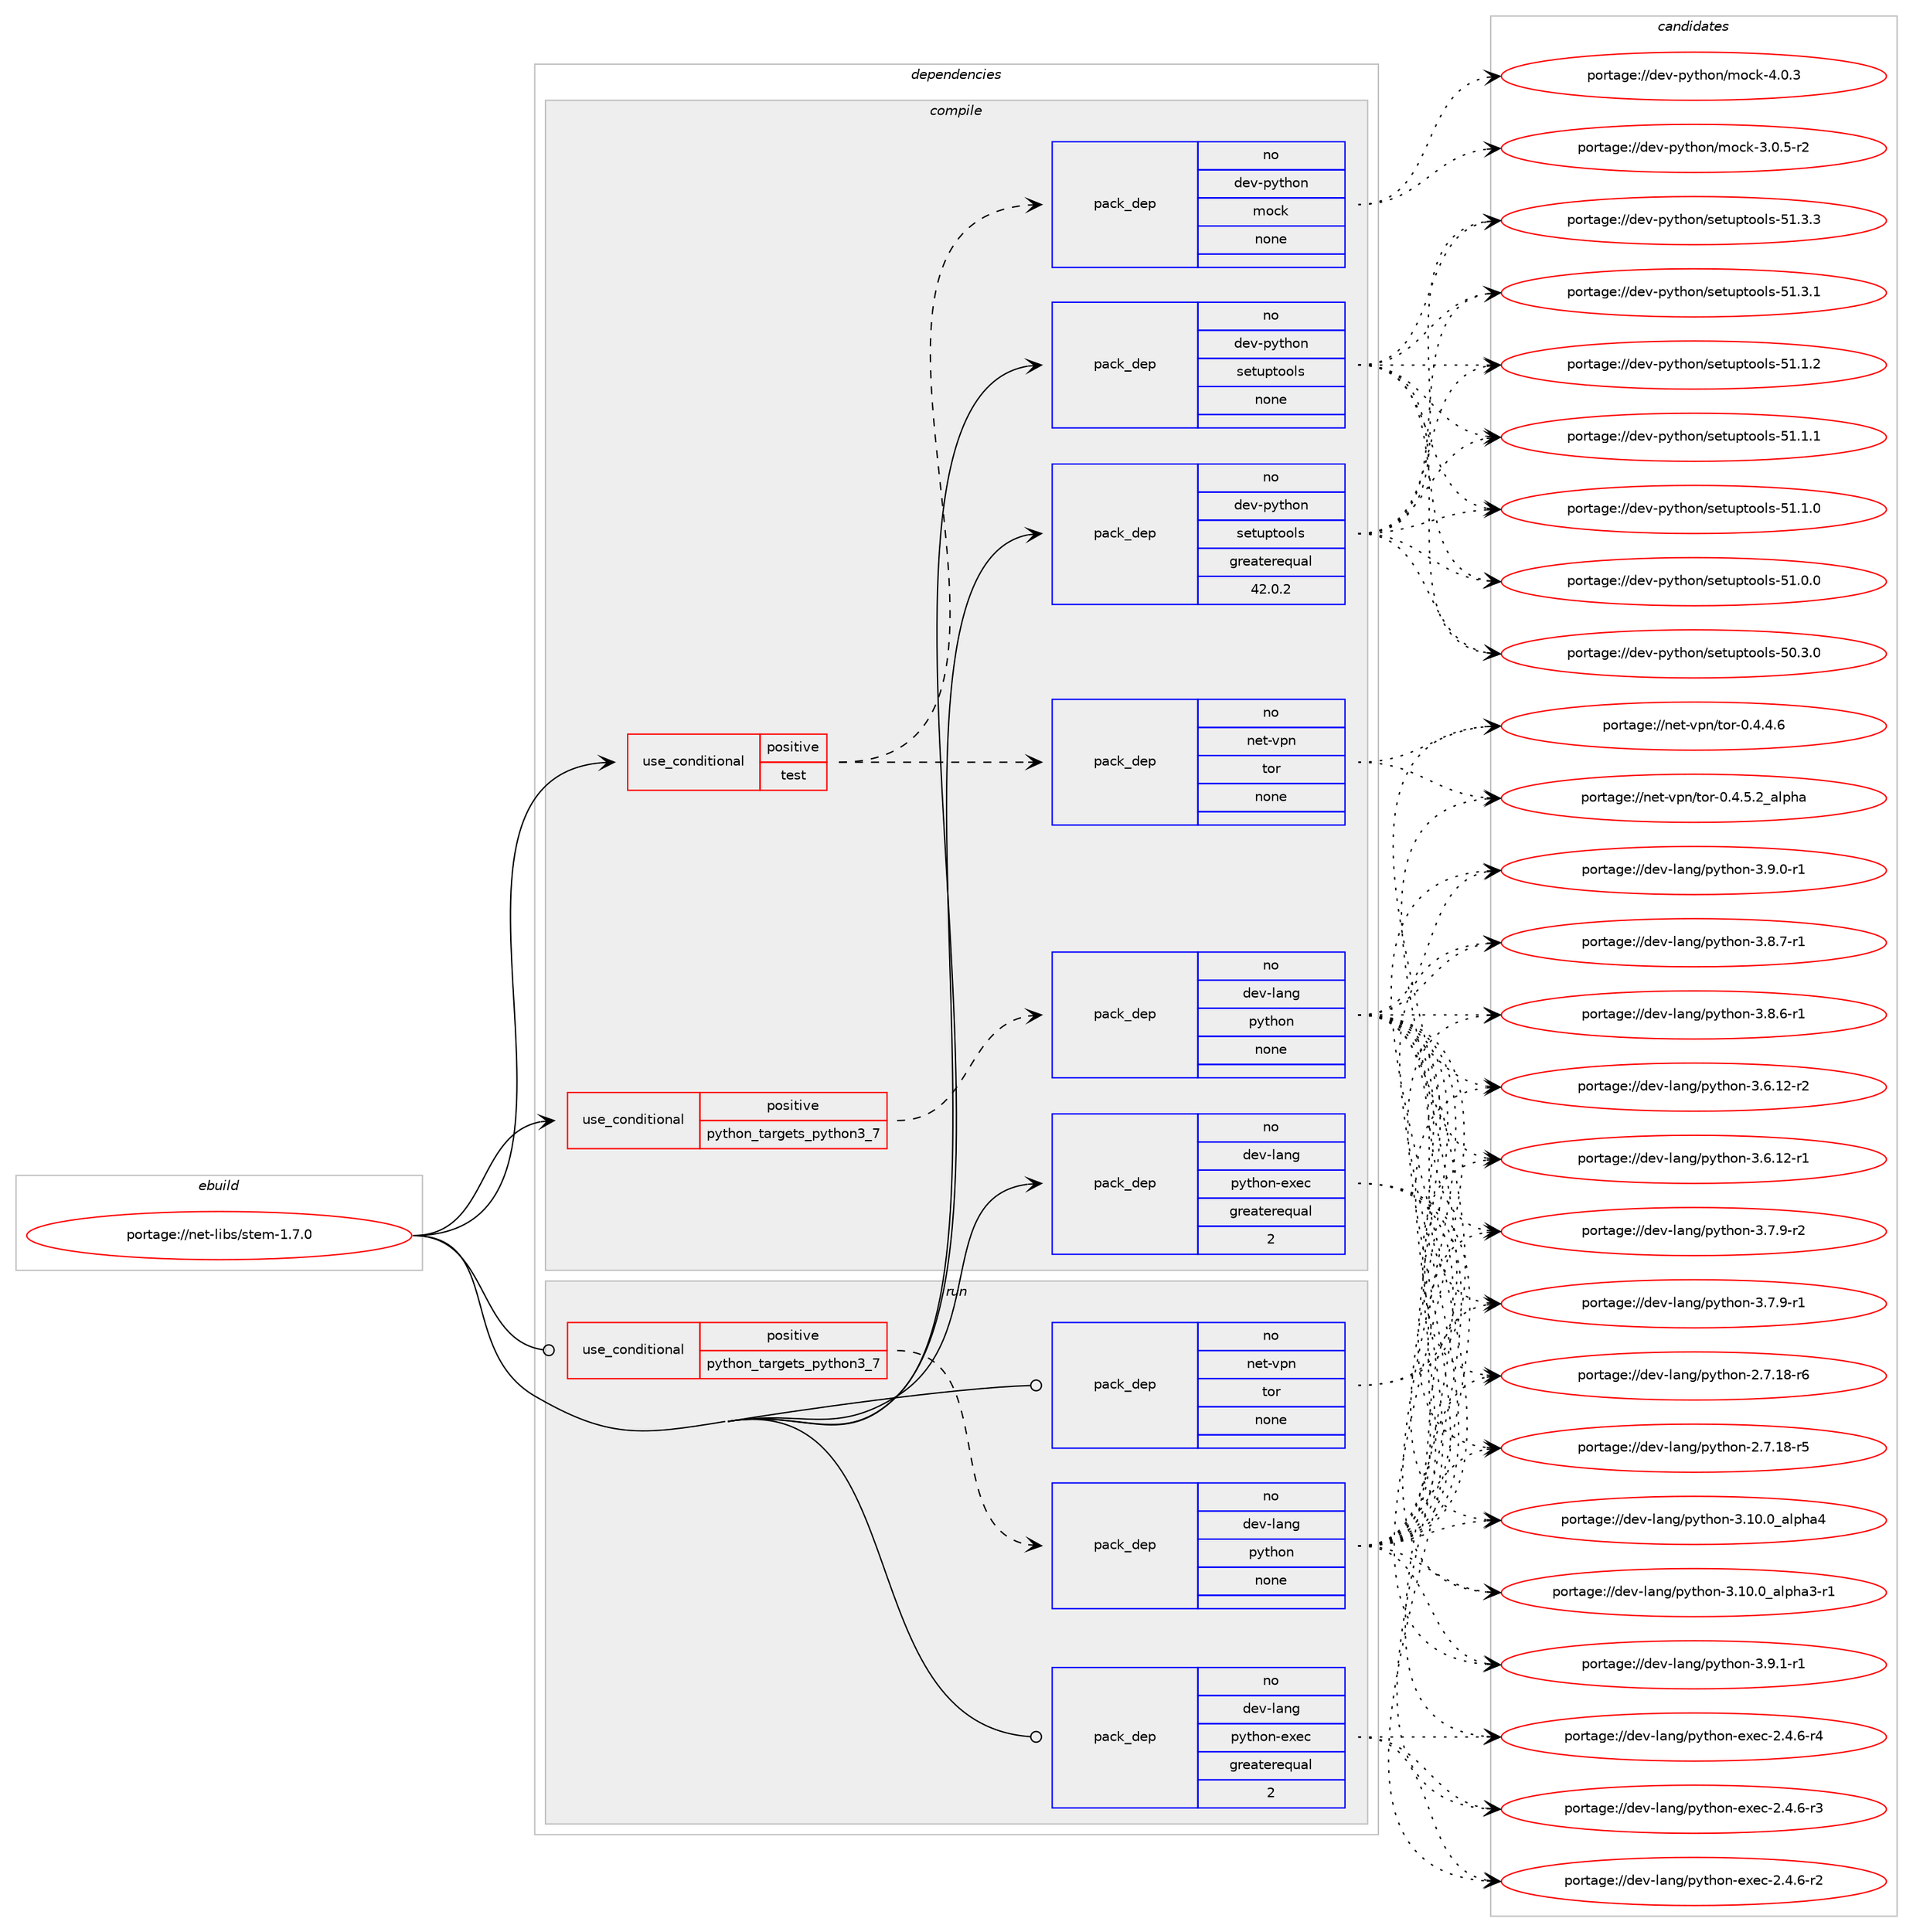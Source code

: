 digraph prolog {

# *************
# Graph options
# *************

newrank=true;
concentrate=true;
compound=true;
graph [rankdir=LR,fontname=Helvetica,fontsize=10,ranksep=1.5];#, ranksep=2.5, nodesep=0.2];
edge  [arrowhead=vee];
node  [fontname=Helvetica,fontsize=10];

# **********
# The ebuild
# **********

subgraph cluster_leftcol {
color=gray;
rank=same;
label=<<i>ebuild</i>>;
id [label="portage://net-libs/stem-1.7.0", color=red, width=4, href="../net-libs/stem-1.7.0.svg"];
}

# ****************
# The dependencies
# ****************

subgraph cluster_midcol {
color=gray;
label=<<i>dependencies</i>>;
subgraph cluster_compile {
fillcolor="#eeeeee";
style=filled;
label=<<i>compile</i>>;
subgraph cond8327 {
dependency27339 [label=<<TABLE BORDER="0" CELLBORDER="1" CELLSPACING="0" CELLPADDING="4"><TR><TD ROWSPAN="3" CELLPADDING="10">use_conditional</TD></TR><TR><TD>positive</TD></TR><TR><TD>python_targets_python3_7</TD></TR></TABLE>>, shape=none, color=red];
subgraph pack18765 {
dependency27340 [label=<<TABLE BORDER="0" CELLBORDER="1" CELLSPACING="0" CELLPADDING="4" WIDTH="220"><TR><TD ROWSPAN="6" CELLPADDING="30">pack_dep</TD></TR><TR><TD WIDTH="110">no</TD></TR><TR><TD>dev-lang</TD></TR><TR><TD>python</TD></TR><TR><TD>none</TD></TR><TR><TD></TD></TR></TABLE>>, shape=none, color=blue];
}
dependency27339:e -> dependency27340:w [weight=20,style="dashed",arrowhead="vee"];
}
id:e -> dependency27339:w [weight=20,style="solid",arrowhead="vee"];
subgraph cond8328 {
dependency27341 [label=<<TABLE BORDER="0" CELLBORDER="1" CELLSPACING="0" CELLPADDING="4"><TR><TD ROWSPAN="3" CELLPADDING="10">use_conditional</TD></TR><TR><TD>positive</TD></TR><TR><TD>test</TD></TR></TABLE>>, shape=none, color=red];
subgraph pack18766 {
dependency27342 [label=<<TABLE BORDER="0" CELLBORDER="1" CELLSPACING="0" CELLPADDING="4" WIDTH="220"><TR><TD ROWSPAN="6" CELLPADDING="30">pack_dep</TD></TR><TR><TD WIDTH="110">no</TD></TR><TR><TD>dev-python</TD></TR><TR><TD>mock</TD></TR><TR><TD>none</TD></TR><TR><TD></TD></TR></TABLE>>, shape=none, color=blue];
}
dependency27341:e -> dependency27342:w [weight=20,style="dashed",arrowhead="vee"];
subgraph pack18767 {
dependency27343 [label=<<TABLE BORDER="0" CELLBORDER="1" CELLSPACING="0" CELLPADDING="4" WIDTH="220"><TR><TD ROWSPAN="6" CELLPADDING="30">pack_dep</TD></TR><TR><TD WIDTH="110">no</TD></TR><TR><TD>net-vpn</TD></TR><TR><TD>tor</TD></TR><TR><TD>none</TD></TR><TR><TD></TD></TR></TABLE>>, shape=none, color=blue];
}
dependency27341:e -> dependency27343:w [weight=20,style="dashed",arrowhead="vee"];
}
id:e -> dependency27341:w [weight=20,style="solid",arrowhead="vee"];
subgraph pack18768 {
dependency27344 [label=<<TABLE BORDER="0" CELLBORDER="1" CELLSPACING="0" CELLPADDING="4" WIDTH="220"><TR><TD ROWSPAN="6" CELLPADDING="30">pack_dep</TD></TR><TR><TD WIDTH="110">no</TD></TR><TR><TD>dev-lang</TD></TR><TR><TD>python-exec</TD></TR><TR><TD>greaterequal</TD></TR><TR><TD>2</TD></TR></TABLE>>, shape=none, color=blue];
}
id:e -> dependency27344:w [weight=20,style="solid",arrowhead="vee"];
subgraph pack18769 {
dependency27345 [label=<<TABLE BORDER="0" CELLBORDER="1" CELLSPACING="0" CELLPADDING="4" WIDTH="220"><TR><TD ROWSPAN="6" CELLPADDING="30">pack_dep</TD></TR><TR><TD WIDTH="110">no</TD></TR><TR><TD>dev-python</TD></TR><TR><TD>setuptools</TD></TR><TR><TD>greaterequal</TD></TR><TR><TD>42.0.2</TD></TR></TABLE>>, shape=none, color=blue];
}
id:e -> dependency27345:w [weight=20,style="solid",arrowhead="vee"];
subgraph pack18770 {
dependency27346 [label=<<TABLE BORDER="0" CELLBORDER="1" CELLSPACING="0" CELLPADDING="4" WIDTH="220"><TR><TD ROWSPAN="6" CELLPADDING="30">pack_dep</TD></TR><TR><TD WIDTH="110">no</TD></TR><TR><TD>dev-python</TD></TR><TR><TD>setuptools</TD></TR><TR><TD>none</TD></TR><TR><TD></TD></TR></TABLE>>, shape=none, color=blue];
}
id:e -> dependency27346:w [weight=20,style="solid",arrowhead="vee"];
}
subgraph cluster_compileandrun {
fillcolor="#eeeeee";
style=filled;
label=<<i>compile and run</i>>;
}
subgraph cluster_run {
fillcolor="#eeeeee";
style=filled;
label=<<i>run</i>>;
subgraph cond8329 {
dependency27347 [label=<<TABLE BORDER="0" CELLBORDER="1" CELLSPACING="0" CELLPADDING="4"><TR><TD ROWSPAN="3" CELLPADDING="10">use_conditional</TD></TR><TR><TD>positive</TD></TR><TR><TD>python_targets_python3_7</TD></TR></TABLE>>, shape=none, color=red];
subgraph pack18771 {
dependency27348 [label=<<TABLE BORDER="0" CELLBORDER="1" CELLSPACING="0" CELLPADDING="4" WIDTH="220"><TR><TD ROWSPAN="6" CELLPADDING="30">pack_dep</TD></TR><TR><TD WIDTH="110">no</TD></TR><TR><TD>dev-lang</TD></TR><TR><TD>python</TD></TR><TR><TD>none</TD></TR><TR><TD></TD></TR></TABLE>>, shape=none, color=blue];
}
dependency27347:e -> dependency27348:w [weight=20,style="dashed",arrowhead="vee"];
}
id:e -> dependency27347:w [weight=20,style="solid",arrowhead="odot"];
subgraph pack18772 {
dependency27349 [label=<<TABLE BORDER="0" CELLBORDER="1" CELLSPACING="0" CELLPADDING="4" WIDTH="220"><TR><TD ROWSPAN="6" CELLPADDING="30">pack_dep</TD></TR><TR><TD WIDTH="110">no</TD></TR><TR><TD>dev-lang</TD></TR><TR><TD>python-exec</TD></TR><TR><TD>greaterequal</TD></TR><TR><TD>2</TD></TR></TABLE>>, shape=none, color=blue];
}
id:e -> dependency27349:w [weight=20,style="solid",arrowhead="odot"];
subgraph pack18773 {
dependency27350 [label=<<TABLE BORDER="0" CELLBORDER="1" CELLSPACING="0" CELLPADDING="4" WIDTH="220"><TR><TD ROWSPAN="6" CELLPADDING="30">pack_dep</TD></TR><TR><TD WIDTH="110">no</TD></TR><TR><TD>net-vpn</TD></TR><TR><TD>tor</TD></TR><TR><TD>none</TD></TR><TR><TD></TD></TR></TABLE>>, shape=none, color=blue];
}
id:e -> dependency27350:w [weight=20,style="solid",arrowhead="odot"];
}
}

# **************
# The candidates
# **************

subgraph cluster_choices {
rank=same;
color=gray;
label=<<i>candidates</i>>;

subgraph choice18765 {
color=black;
nodesep=1;
choice1001011184510897110103471121211161041111104551465746494511449 [label="portage://dev-lang/python-3.9.1-r1", color=red, width=4,href="../dev-lang/python-3.9.1-r1.svg"];
choice1001011184510897110103471121211161041111104551465746484511449 [label="portage://dev-lang/python-3.9.0-r1", color=red, width=4,href="../dev-lang/python-3.9.0-r1.svg"];
choice1001011184510897110103471121211161041111104551465646554511449 [label="portage://dev-lang/python-3.8.7-r1", color=red, width=4,href="../dev-lang/python-3.8.7-r1.svg"];
choice1001011184510897110103471121211161041111104551465646544511449 [label="portage://dev-lang/python-3.8.6-r1", color=red, width=4,href="../dev-lang/python-3.8.6-r1.svg"];
choice1001011184510897110103471121211161041111104551465546574511450 [label="portage://dev-lang/python-3.7.9-r2", color=red, width=4,href="../dev-lang/python-3.7.9-r2.svg"];
choice1001011184510897110103471121211161041111104551465546574511449 [label="portage://dev-lang/python-3.7.9-r1", color=red, width=4,href="../dev-lang/python-3.7.9-r1.svg"];
choice100101118451089711010347112121116104111110455146544649504511450 [label="portage://dev-lang/python-3.6.12-r2", color=red, width=4,href="../dev-lang/python-3.6.12-r2.svg"];
choice100101118451089711010347112121116104111110455146544649504511449 [label="portage://dev-lang/python-3.6.12-r1", color=red, width=4,href="../dev-lang/python-3.6.12-r1.svg"];
choice1001011184510897110103471121211161041111104551464948464895971081121049752 [label="portage://dev-lang/python-3.10.0_alpha4", color=red, width=4,href="../dev-lang/python-3.10.0_alpha4.svg"];
choice10010111845108971101034711212111610411111045514649484648959710811210497514511449 [label="portage://dev-lang/python-3.10.0_alpha3-r1", color=red, width=4,href="../dev-lang/python-3.10.0_alpha3-r1.svg"];
choice100101118451089711010347112121116104111110455046554649564511454 [label="portage://dev-lang/python-2.7.18-r6", color=red, width=4,href="../dev-lang/python-2.7.18-r6.svg"];
choice100101118451089711010347112121116104111110455046554649564511453 [label="portage://dev-lang/python-2.7.18-r5", color=red, width=4,href="../dev-lang/python-2.7.18-r5.svg"];
dependency27340:e -> choice1001011184510897110103471121211161041111104551465746494511449:w [style=dotted,weight="100"];
dependency27340:e -> choice1001011184510897110103471121211161041111104551465746484511449:w [style=dotted,weight="100"];
dependency27340:e -> choice1001011184510897110103471121211161041111104551465646554511449:w [style=dotted,weight="100"];
dependency27340:e -> choice1001011184510897110103471121211161041111104551465646544511449:w [style=dotted,weight="100"];
dependency27340:e -> choice1001011184510897110103471121211161041111104551465546574511450:w [style=dotted,weight="100"];
dependency27340:e -> choice1001011184510897110103471121211161041111104551465546574511449:w [style=dotted,weight="100"];
dependency27340:e -> choice100101118451089711010347112121116104111110455146544649504511450:w [style=dotted,weight="100"];
dependency27340:e -> choice100101118451089711010347112121116104111110455146544649504511449:w [style=dotted,weight="100"];
dependency27340:e -> choice1001011184510897110103471121211161041111104551464948464895971081121049752:w [style=dotted,weight="100"];
dependency27340:e -> choice10010111845108971101034711212111610411111045514649484648959710811210497514511449:w [style=dotted,weight="100"];
dependency27340:e -> choice100101118451089711010347112121116104111110455046554649564511454:w [style=dotted,weight="100"];
dependency27340:e -> choice100101118451089711010347112121116104111110455046554649564511453:w [style=dotted,weight="100"];
}
subgraph choice18766 {
color=black;
nodesep=1;
choice100101118451121211161041111104710911199107455246484651 [label="portage://dev-python/mock-4.0.3", color=red, width=4,href="../dev-python/mock-4.0.3.svg"];
choice1001011184511212111610411111047109111991074551464846534511450 [label="portage://dev-python/mock-3.0.5-r2", color=red, width=4,href="../dev-python/mock-3.0.5-r2.svg"];
dependency27342:e -> choice100101118451121211161041111104710911199107455246484651:w [style=dotted,weight="100"];
dependency27342:e -> choice1001011184511212111610411111047109111991074551464846534511450:w [style=dotted,weight="100"];
}
subgraph choice18767 {
color=black;
nodesep=1;
choice11010111645118112110471161111144548465246534650959710811210497 [label="portage://net-vpn/tor-0.4.5.2_alpha", color=red, width=4,href="../net-vpn/tor-0.4.5.2_alpha.svg"];
choice11010111645118112110471161111144548465246524654 [label="portage://net-vpn/tor-0.4.4.6", color=red, width=4,href="../net-vpn/tor-0.4.4.6.svg"];
dependency27343:e -> choice11010111645118112110471161111144548465246534650959710811210497:w [style=dotted,weight="100"];
dependency27343:e -> choice11010111645118112110471161111144548465246524654:w [style=dotted,weight="100"];
}
subgraph choice18768 {
color=black;
nodesep=1;
choice10010111845108971101034711212111610411111045101120101994550465246544511452 [label="portage://dev-lang/python-exec-2.4.6-r4", color=red, width=4,href="../dev-lang/python-exec-2.4.6-r4.svg"];
choice10010111845108971101034711212111610411111045101120101994550465246544511451 [label="portage://dev-lang/python-exec-2.4.6-r3", color=red, width=4,href="../dev-lang/python-exec-2.4.6-r3.svg"];
choice10010111845108971101034711212111610411111045101120101994550465246544511450 [label="portage://dev-lang/python-exec-2.4.6-r2", color=red, width=4,href="../dev-lang/python-exec-2.4.6-r2.svg"];
dependency27344:e -> choice10010111845108971101034711212111610411111045101120101994550465246544511452:w [style=dotted,weight="100"];
dependency27344:e -> choice10010111845108971101034711212111610411111045101120101994550465246544511451:w [style=dotted,weight="100"];
dependency27344:e -> choice10010111845108971101034711212111610411111045101120101994550465246544511450:w [style=dotted,weight="100"];
}
subgraph choice18769 {
color=black;
nodesep=1;
choice100101118451121211161041111104711510111611711211611111110811545534946514651 [label="portage://dev-python/setuptools-51.3.3", color=red, width=4,href="../dev-python/setuptools-51.3.3.svg"];
choice100101118451121211161041111104711510111611711211611111110811545534946514649 [label="portage://dev-python/setuptools-51.3.1", color=red, width=4,href="../dev-python/setuptools-51.3.1.svg"];
choice100101118451121211161041111104711510111611711211611111110811545534946494650 [label="portage://dev-python/setuptools-51.1.2", color=red, width=4,href="../dev-python/setuptools-51.1.2.svg"];
choice100101118451121211161041111104711510111611711211611111110811545534946494649 [label="portage://dev-python/setuptools-51.1.1", color=red, width=4,href="../dev-python/setuptools-51.1.1.svg"];
choice100101118451121211161041111104711510111611711211611111110811545534946494648 [label="portage://dev-python/setuptools-51.1.0", color=red, width=4,href="../dev-python/setuptools-51.1.0.svg"];
choice100101118451121211161041111104711510111611711211611111110811545534946484648 [label="portage://dev-python/setuptools-51.0.0", color=red, width=4,href="../dev-python/setuptools-51.0.0.svg"];
choice100101118451121211161041111104711510111611711211611111110811545534846514648 [label="portage://dev-python/setuptools-50.3.0", color=red, width=4,href="../dev-python/setuptools-50.3.0.svg"];
dependency27345:e -> choice100101118451121211161041111104711510111611711211611111110811545534946514651:w [style=dotted,weight="100"];
dependency27345:e -> choice100101118451121211161041111104711510111611711211611111110811545534946514649:w [style=dotted,weight="100"];
dependency27345:e -> choice100101118451121211161041111104711510111611711211611111110811545534946494650:w [style=dotted,weight="100"];
dependency27345:e -> choice100101118451121211161041111104711510111611711211611111110811545534946494649:w [style=dotted,weight="100"];
dependency27345:e -> choice100101118451121211161041111104711510111611711211611111110811545534946494648:w [style=dotted,weight="100"];
dependency27345:e -> choice100101118451121211161041111104711510111611711211611111110811545534946484648:w [style=dotted,weight="100"];
dependency27345:e -> choice100101118451121211161041111104711510111611711211611111110811545534846514648:w [style=dotted,weight="100"];
}
subgraph choice18770 {
color=black;
nodesep=1;
choice100101118451121211161041111104711510111611711211611111110811545534946514651 [label="portage://dev-python/setuptools-51.3.3", color=red, width=4,href="../dev-python/setuptools-51.3.3.svg"];
choice100101118451121211161041111104711510111611711211611111110811545534946514649 [label="portage://dev-python/setuptools-51.3.1", color=red, width=4,href="../dev-python/setuptools-51.3.1.svg"];
choice100101118451121211161041111104711510111611711211611111110811545534946494650 [label="portage://dev-python/setuptools-51.1.2", color=red, width=4,href="../dev-python/setuptools-51.1.2.svg"];
choice100101118451121211161041111104711510111611711211611111110811545534946494649 [label="portage://dev-python/setuptools-51.1.1", color=red, width=4,href="../dev-python/setuptools-51.1.1.svg"];
choice100101118451121211161041111104711510111611711211611111110811545534946494648 [label="portage://dev-python/setuptools-51.1.0", color=red, width=4,href="../dev-python/setuptools-51.1.0.svg"];
choice100101118451121211161041111104711510111611711211611111110811545534946484648 [label="portage://dev-python/setuptools-51.0.0", color=red, width=4,href="../dev-python/setuptools-51.0.0.svg"];
choice100101118451121211161041111104711510111611711211611111110811545534846514648 [label="portage://dev-python/setuptools-50.3.0", color=red, width=4,href="../dev-python/setuptools-50.3.0.svg"];
dependency27346:e -> choice100101118451121211161041111104711510111611711211611111110811545534946514651:w [style=dotted,weight="100"];
dependency27346:e -> choice100101118451121211161041111104711510111611711211611111110811545534946514649:w [style=dotted,weight="100"];
dependency27346:e -> choice100101118451121211161041111104711510111611711211611111110811545534946494650:w [style=dotted,weight="100"];
dependency27346:e -> choice100101118451121211161041111104711510111611711211611111110811545534946494649:w [style=dotted,weight="100"];
dependency27346:e -> choice100101118451121211161041111104711510111611711211611111110811545534946494648:w [style=dotted,weight="100"];
dependency27346:e -> choice100101118451121211161041111104711510111611711211611111110811545534946484648:w [style=dotted,weight="100"];
dependency27346:e -> choice100101118451121211161041111104711510111611711211611111110811545534846514648:w [style=dotted,weight="100"];
}
subgraph choice18771 {
color=black;
nodesep=1;
choice1001011184510897110103471121211161041111104551465746494511449 [label="portage://dev-lang/python-3.9.1-r1", color=red, width=4,href="../dev-lang/python-3.9.1-r1.svg"];
choice1001011184510897110103471121211161041111104551465746484511449 [label="portage://dev-lang/python-3.9.0-r1", color=red, width=4,href="../dev-lang/python-3.9.0-r1.svg"];
choice1001011184510897110103471121211161041111104551465646554511449 [label="portage://dev-lang/python-3.8.7-r1", color=red, width=4,href="../dev-lang/python-3.8.7-r1.svg"];
choice1001011184510897110103471121211161041111104551465646544511449 [label="portage://dev-lang/python-3.8.6-r1", color=red, width=4,href="../dev-lang/python-3.8.6-r1.svg"];
choice1001011184510897110103471121211161041111104551465546574511450 [label="portage://dev-lang/python-3.7.9-r2", color=red, width=4,href="../dev-lang/python-3.7.9-r2.svg"];
choice1001011184510897110103471121211161041111104551465546574511449 [label="portage://dev-lang/python-3.7.9-r1", color=red, width=4,href="../dev-lang/python-3.7.9-r1.svg"];
choice100101118451089711010347112121116104111110455146544649504511450 [label="portage://dev-lang/python-3.6.12-r2", color=red, width=4,href="../dev-lang/python-3.6.12-r2.svg"];
choice100101118451089711010347112121116104111110455146544649504511449 [label="portage://dev-lang/python-3.6.12-r1", color=red, width=4,href="../dev-lang/python-3.6.12-r1.svg"];
choice1001011184510897110103471121211161041111104551464948464895971081121049752 [label="portage://dev-lang/python-3.10.0_alpha4", color=red, width=4,href="../dev-lang/python-3.10.0_alpha4.svg"];
choice10010111845108971101034711212111610411111045514649484648959710811210497514511449 [label="portage://dev-lang/python-3.10.0_alpha3-r1", color=red, width=4,href="../dev-lang/python-3.10.0_alpha3-r1.svg"];
choice100101118451089711010347112121116104111110455046554649564511454 [label="portage://dev-lang/python-2.7.18-r6", color=red, width=4,href="../dev-lang/python-2.7.18-r6.svg"];
choice100101118451089711010347112121116104111110455046554649564511453 [label="portage://dev-lang/python-2.7.18-r5", color=red, width=4,href="../dev-lang/python-2.7.18-r5.svg"];
dependency27348:e -> choice1001011184510897110103471121211161041111104551465746494511449:w [style=dotted,weight="100"];
dependency27348:e -> choice1001011184510897110103471121211161041111104551465746484511449:w [style=dotted,weight="100"];
dependency27348:e -> choice1001011184510897110103471121211161041111104551465646554511449:w [style=dotted,weight="100"];
dependency27348:e -> choice1001011184510897110103471121211161041111104551465646544511449:w [style=dotted,weight="100"];
dependency27348:e -> choice1001011184510897110103471121211161041111104551465546574511450:w [style=dotted,weight="100"];
dependency27348:e -> choice1001011184510897110103471121211161041111104551465546574511449:w [style=dotted,weight="100"];
dependency27348:e -> choice100101118451089711010347112121116104111110455146544649504511450:w [style=dotted,weight="100"];
dependency27348:e -> choice100101118451089711010347112121116104111110455146544649504511449:w [style=dotted,weight="100"];
dependency27348:e -> choice1001011184510897110103471121211161041111104551464948464895971081121049752:w [style=dotted,weight="100"];
dependency27348:e -> choice10010111845108971101034711212111610411111045514649484648959710811210497514511449:w [style=dotted,weight="100"];
dependency27348:e -> choice100101118451089711010347112121116104111110455046554649564511454:w [style=dotted,weight="100"];
dependency27348:e -> choice100101118451089711010347112121116104111110455046554649564511453:w [style=dotted,weight="100"];
}
subgraph choice18772 {
color=black;
nodesep=1;
choice10010111845108971101034711212111610411111045101120101994550465246544511452 [label="portage://dev-lang/python-exec-2.4.6-r4", color=red, width=4,href="../dev-lang/python-exec-2.4.6-r4.svg"];
choice10010111845108971101034711212111610411111045101120101994550465246544511451 [label="portage://dev-lang/python-exec-2.4.6-r3", color=red, width=4,href="../dev-lang/python-exec-2.4.6-r3.svg"];
choice10010111845108971101034711212111610411111045101120101994550465246544511450 [label="portage://dev-lang/python-exec-2.4.6-r2", color=red, width=4,href="../dev-lang/python-exec-2.4.6-r2.svg"];
dependency27349:e -> choice10010111845108971101034711212111610411111045101120101994550465246544511452:w [style=dotted,weight="100"];
dependency27349:e -> choice10010111845108971101034711212111610411111045101120101994550465246544511451:w [style=dotted,weight="100"];
dependency27349:e -> choice10010111845108971101034711212111610411111045101120101994550465246544511450:w [style=dotted,weight="100"];
}
subgraph choice18773 {
color=black;
nodesep=1;
choice11010111645118112110471161111144548465246534650959710811210497 [label="portage://net-vpn/tor-0.4.5.2_alpha", color=red, width=4,href="../net-vpn/tor-0.4.5.2_alpha.svg"];
choice11010111645118112110471161111144548465246524654 [label="portage://net-vpn/tor-0.4.4.6", color=red, width=4,href="../net-vpn/tor-0.4.4.6.svg"];
dependency27350:e -> choice11010111645118112110471161111144548465246534650959710811210497:w [style=dotted,weight="100"];
dependency27350:e -> choice11010111645118112110471161111144548465246524654:w [style=dotted,weight="100"];
}
}

}
